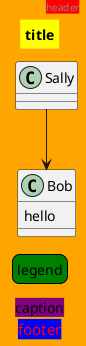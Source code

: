 {
  "sha1": "g1hga9pisngjlatrg4k7hre2z0hu01i",
  "insertion": {
    "when": "2024-06-01T09:03:07.015Z",
    "url": "https://forum.plantuml.net/11729/new-css-styling-is-not-recognized-in-class-diagrams",
    "user": "plantuml@gmail.com"
  }
}
@startuml
title title
legend legend
footer footer
header header
caption caption
<style>
    document {
       BackGroundColor orange
	    title {
	       BackGroundColor yellow
	    }
	    legend {
	       BackGroundColor green
	    }
	    footer {
	       BackGroundColor blue
	       FontColor red
	       FontSize 15
	    }
	    header {
	       BackGroundColor red
	    }
	    caption {
	       BackGroundColor purple
	    }
    }
</style>

class Bob {
hello
}

' also printed in blue
class Sally


Sally --> Bob
@enduml
